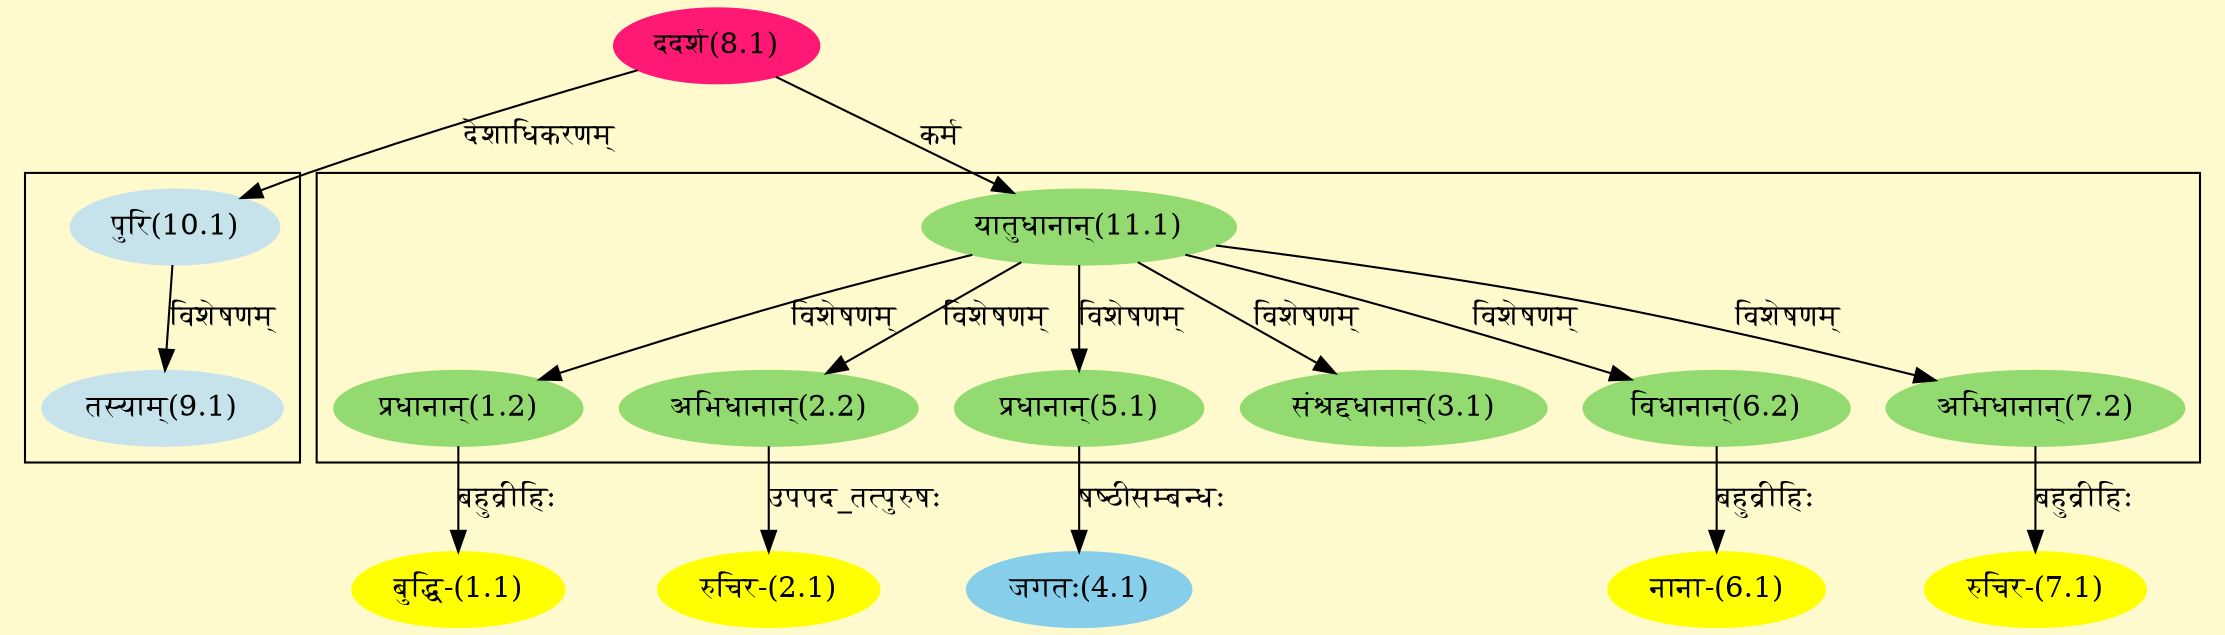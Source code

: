 digraph G{
rankdir=BT;
 compound=true;
 bgcolor="lemonchiffon1";

subgraph cluster_1{
Node1_2 [style=filled, color="#93DB70" label = "प्रधानान्(1.2)"]
Node11_1 [style=filled, color="#93DB70" label = "यातुधानान्(11.1)"]
Node2_2 [style=filled, color="#93DB70" label = "अभिधानान्(2.2)"]
Node3_1 [style=filled, color="#93DB70" label = "संश्रद्दधानान्(3.1)"]
Node5_1 [style=filled, color="#93DB70" label = "प्रधानान्(5.1)"]
Node6_2 [style=filled, color="#93DB70" label = "विधानान्(6.2)"]
Node7_2 [style=filled, color="#93DB70" label = "अभिधानान्(7.2)"]

}

subgraph cluster_2{
Node9_1 [style=filled, color="#C6E2EB" label = "तस्याम्(9.1)"]
Node10_1 [style=filled, color="#C6E2EB" label = "पुरि(10.1)"]

}
Node1_1 [style=filled, color="#FFFF00" label = "बुद्धि-(1.1)"]
Node1_2 [style=filled, color="#93DB70" label = "प्रधानान्(1.2)"]
Node2_1 [style=filled, color="#FFFF00" label = "रुचिर-(2.1)"]
Node2_2 [style=filled, color="#93DB70" label = "अभिधानान्(2.2)"]
Node4_1 [style=filled, color="#87CEEB" label = "जगतः(4.1)"]
Node5_1 [style=filled, color="#93DB70" label = "प्रधानान्(5.1)"]
Node6_1 [style=filled, color="#FFFF00" label = "नाना-(6.1)"]
Node6_2 [style=filled, color="#93DB70" label = "विधानान्(6.2)"]
Node7_1 [style=filled, color="#FFFF00" label = "रुचिर-(7.1)"]
Node7_2 [style=filled, color="#93DB70" label = "अभिधानान्(7.2)"]
Node8_1 [style=filled, color="#FF1975" label = "ददर्श(8.1)"]
Node [style=filled, color="" label = "()"]
Node10_1 [style=filled, color="#C6E2EB" label = "पुरि(10.1)"]
Node11_1 [style=filled, color="#93DB70" label = "यातुधानान्(11.1)"]
/* Start of Relations section */

Node1_1 -> Node1_2 [  label="बहुव्रीहिः"  dir="back" ]
Node1_2 -> Node11_1 [  label="विशेषणम्"  dir="back" ]
Node2_1 -> Node2_2 [  label="उपपद_तत्पुरुषः"  dir="back" ]
Node2_2 -> Node11_1 [  label="विशेषणम्"  dir="back" ]
Node3_1 -> Node11_1 [  label="विशेषणम्"  dir="back" ]
Node4_1 -> Node5_1 [  label="षष्ठीसम्बन्धः"  dir="back" ]
Node5_1 -> Node11_1 [  label="विशेषणम्"  dir="back" ]
Node6_1 -> Node6_2 [  label="बहुव्रीहिः"  dir="back" ]
Node6_2 -> Node11_1 [  label="विशेषणम्"  dir="back" ]
Node7_1 -> Node7_2 [  label="बहुव्रीहिः"  dir="back" ]
Node7_2 -> Node11_1 [  label="विशेषणम्"  dir="back" ]
Node9_1 -> Node10_1 [  label="विशेषणम्"  dir="back" ]
Node10_1 -> Node8_1 [  label="देशाधिकरणम्"  dir="back" ]
Node11_1 -> Node8_1 [  label="कर्म"  dir="back" ]
}
